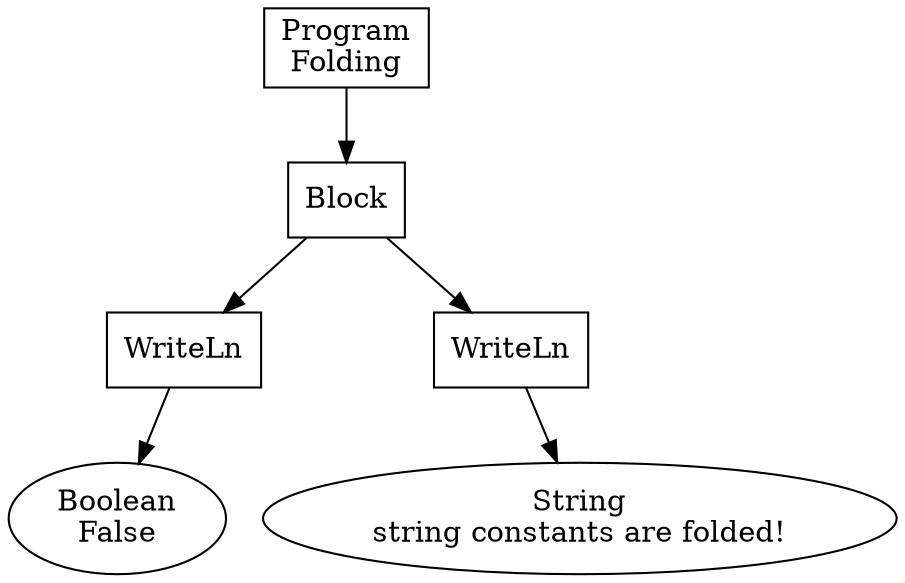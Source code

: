 digraph Expr {
  node0 [shape="rect" label="Program
Folding"]
  node1 [shape="rect" label="Block"]
  node0 -> node1;
  node2 [shape="rect" label="WriteLn"]
  node1 -> node2;
  node3 [label="Boolean
False"]
  node2 -> node3;
  node4 [shape="rect" label="WriteLn"]
  node1 -> node4;
  node5 [label="String
string constants are folded!"]
  node4 -> node5;
}
